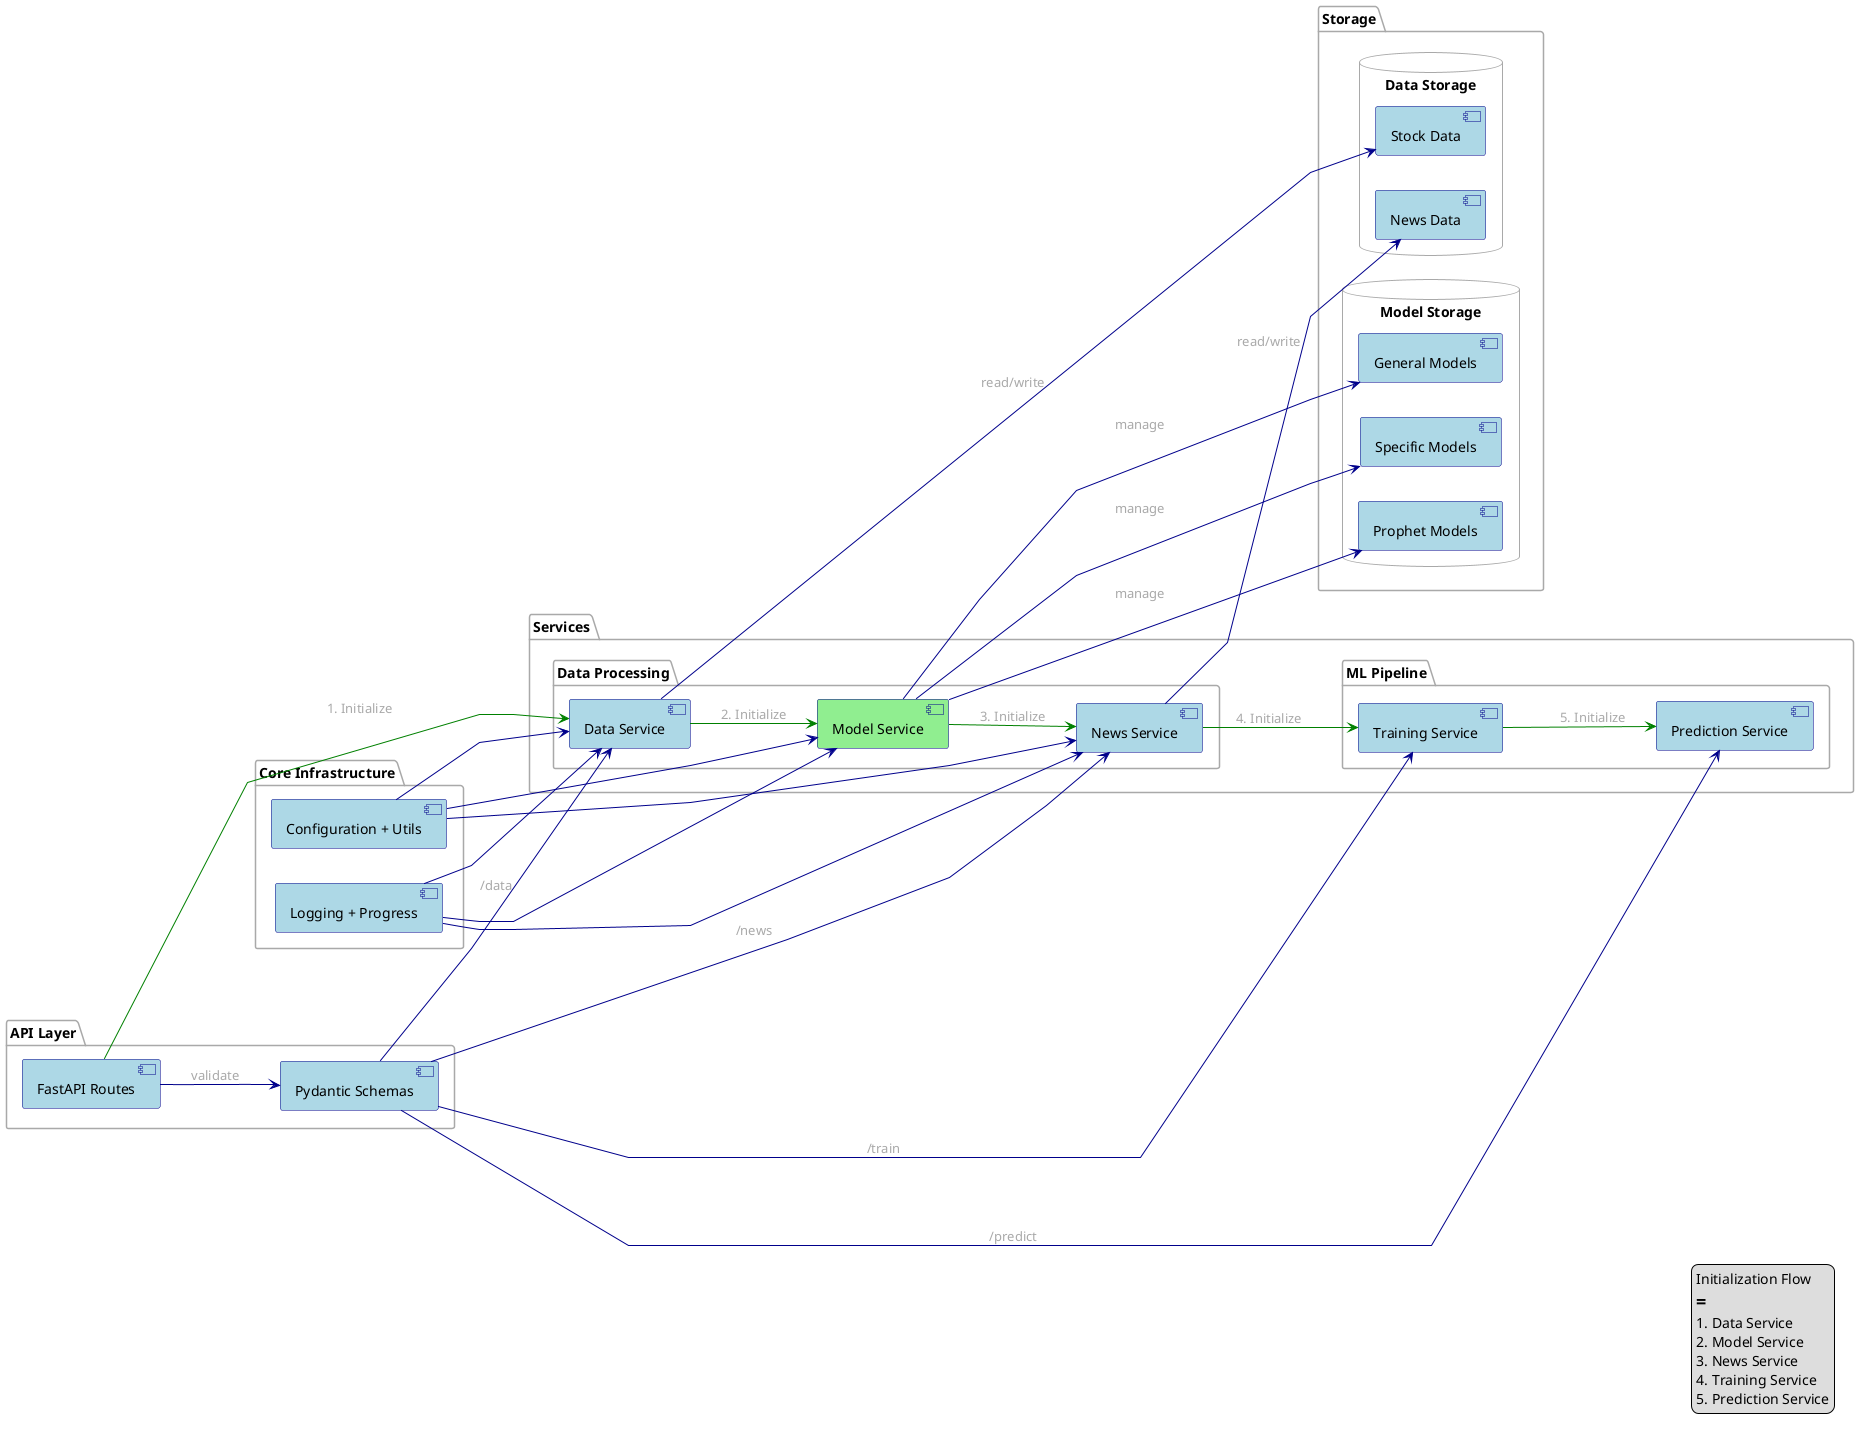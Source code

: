 @startuml Stock AI Pipeline Architecture

' Style settings
skinparam componentStyle uml2
skinparam component {
    BackgroundColor LightBlue
    BorderColor DarkBlue
}
skinparam linetype polyline
skinparam package {
    BorderColor DarkGrey
    BackgroundColor White
}
skinparam arrow {
    Color DarkBlue
    FontColor DarkGrey
}

' Main Layout
left to right direction

' Core Infrastructure (Base Layer)
package "Core Infrastructure" as core {
    [Configuration + Utils] as core_utils
    [Logging + Progress] as core_logging
}

' Frontend Layer
package "API Layer" {
    [FastAPI Routes] as routes
    [Pydantic Schemas] as schemas
}

' Services Layer
package "Services" {
    ' Data Processing Group
    package "Data Processing" {
        [Data Service] as data_service
        [Model Service] as model_service #LightGreen
        [News Service] as news_service
    }

    ' Prediction Group
    package "ML Pipeline" {
        [Training Service] as training_service
        [Prediction Service] as prediction_service
    }
}

' Storage Layer
package "Storage" {
    database "Data Storage" {
        [Stock Data] as stock_data
        [News Data] as news_data
    }
    database "Model Storage" {
        [General Models] as general_models
        [Specific Models] as specific_models
        [Prophet Models] as prophet_models
    }
}

' Initialization Sequence
routes -[#Green]-> data_service : 1. Initialize
data_service -[#Green]-> model_service : 2. Initialize
model_service -[#Green]-> news_service : 3. Initialize
news_service -[#Green]-> training_service : 4. Initialize
training_service -[#Green]-> prediction_service : 5. Initialize

' Runtime Dependencies
data_service --> stock_data : read/write
news_service --> news_data : read/write
model_service --> general_models : manage
model_service --> specific_models : manage
model_service --> prophet_models : manage

' API Routes
routes --> schemas : validate
schemas --> data_service : "/data"
schemas --> news_service : "/news"
schemas --> prediction_service : "/predict"
schemas --> training_service : "/train"

' Core Support
core_utils --> data_service
core_utils --> model_service
core_utils --> news_service
core_logging --> data_service
core_logging --> model_service
core_logging --> news_service

legend right
  Initialization Flow
  ==
  1. Data Service
  2. Model Service
  3. News Service
  4. Training Service
  5. Prediction Service
endlegend

@enduml 